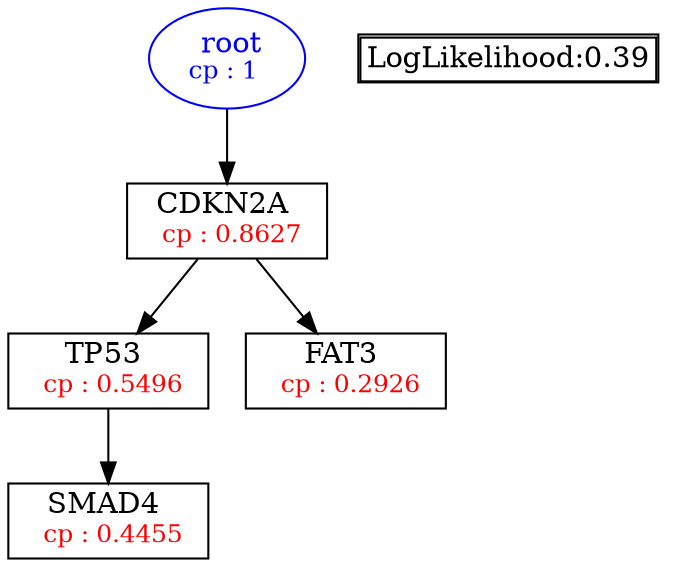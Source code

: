 digraph tree {
    "root" [label=<<font color='Blue'> root</font><br/><font color='Blue' POINT-SIZE='12'>cp : 1 </font>>, shape=oval, color=Blue];
    "S4" [label =<CDKN2A <br/> <font color='Red' POINT-SIZE='12'> cp : 0.8627 </font>>, shape=box];
    "S1" [label =<TP53 <br/> <font color='Red' POINT-SIZE='12'> cp : 0.5496 </font>>, shape=box];
    "S2" [label =<SMAD4 <br/> <font color='Red' POINT-SIZE='12'> cp : 0.4455 </font>>, shape=box];
    "S3" [label =<FAT3 <br/> <font color='Red' POINT-SIZE='12'> cp : 0.2926 </font>>, shape=box];
    "root" -> "S4";
    "S4" -> "S1";
    "S4" -> "S3";
    "S1" -> "S2";

    node[shape=plaintext]
    fontsize="10"
    struct1 [label=
    <<TABLE BORDER="1" CELLBORDER="1" CELLSPACING="0" >
    <TR><TD ALIGN="LEFT">LogLikelihood:0.39</TD></TR>
    </TABLE>>];

}

